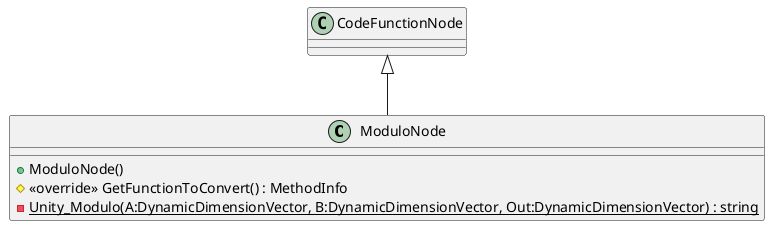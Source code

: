 @startuml
class ModuloNode {
    + ModuloNode()
    # <<override>> GetFunctionToConvert() : MethodInfo
    {static} - Unity_Modulo(A:DynamicDimensionVector, B:DynamicDimensionVector, Out:DynamicDimensionVector) : string
}
CodeFunctionNode <|-- ModuloNode
@enduml
